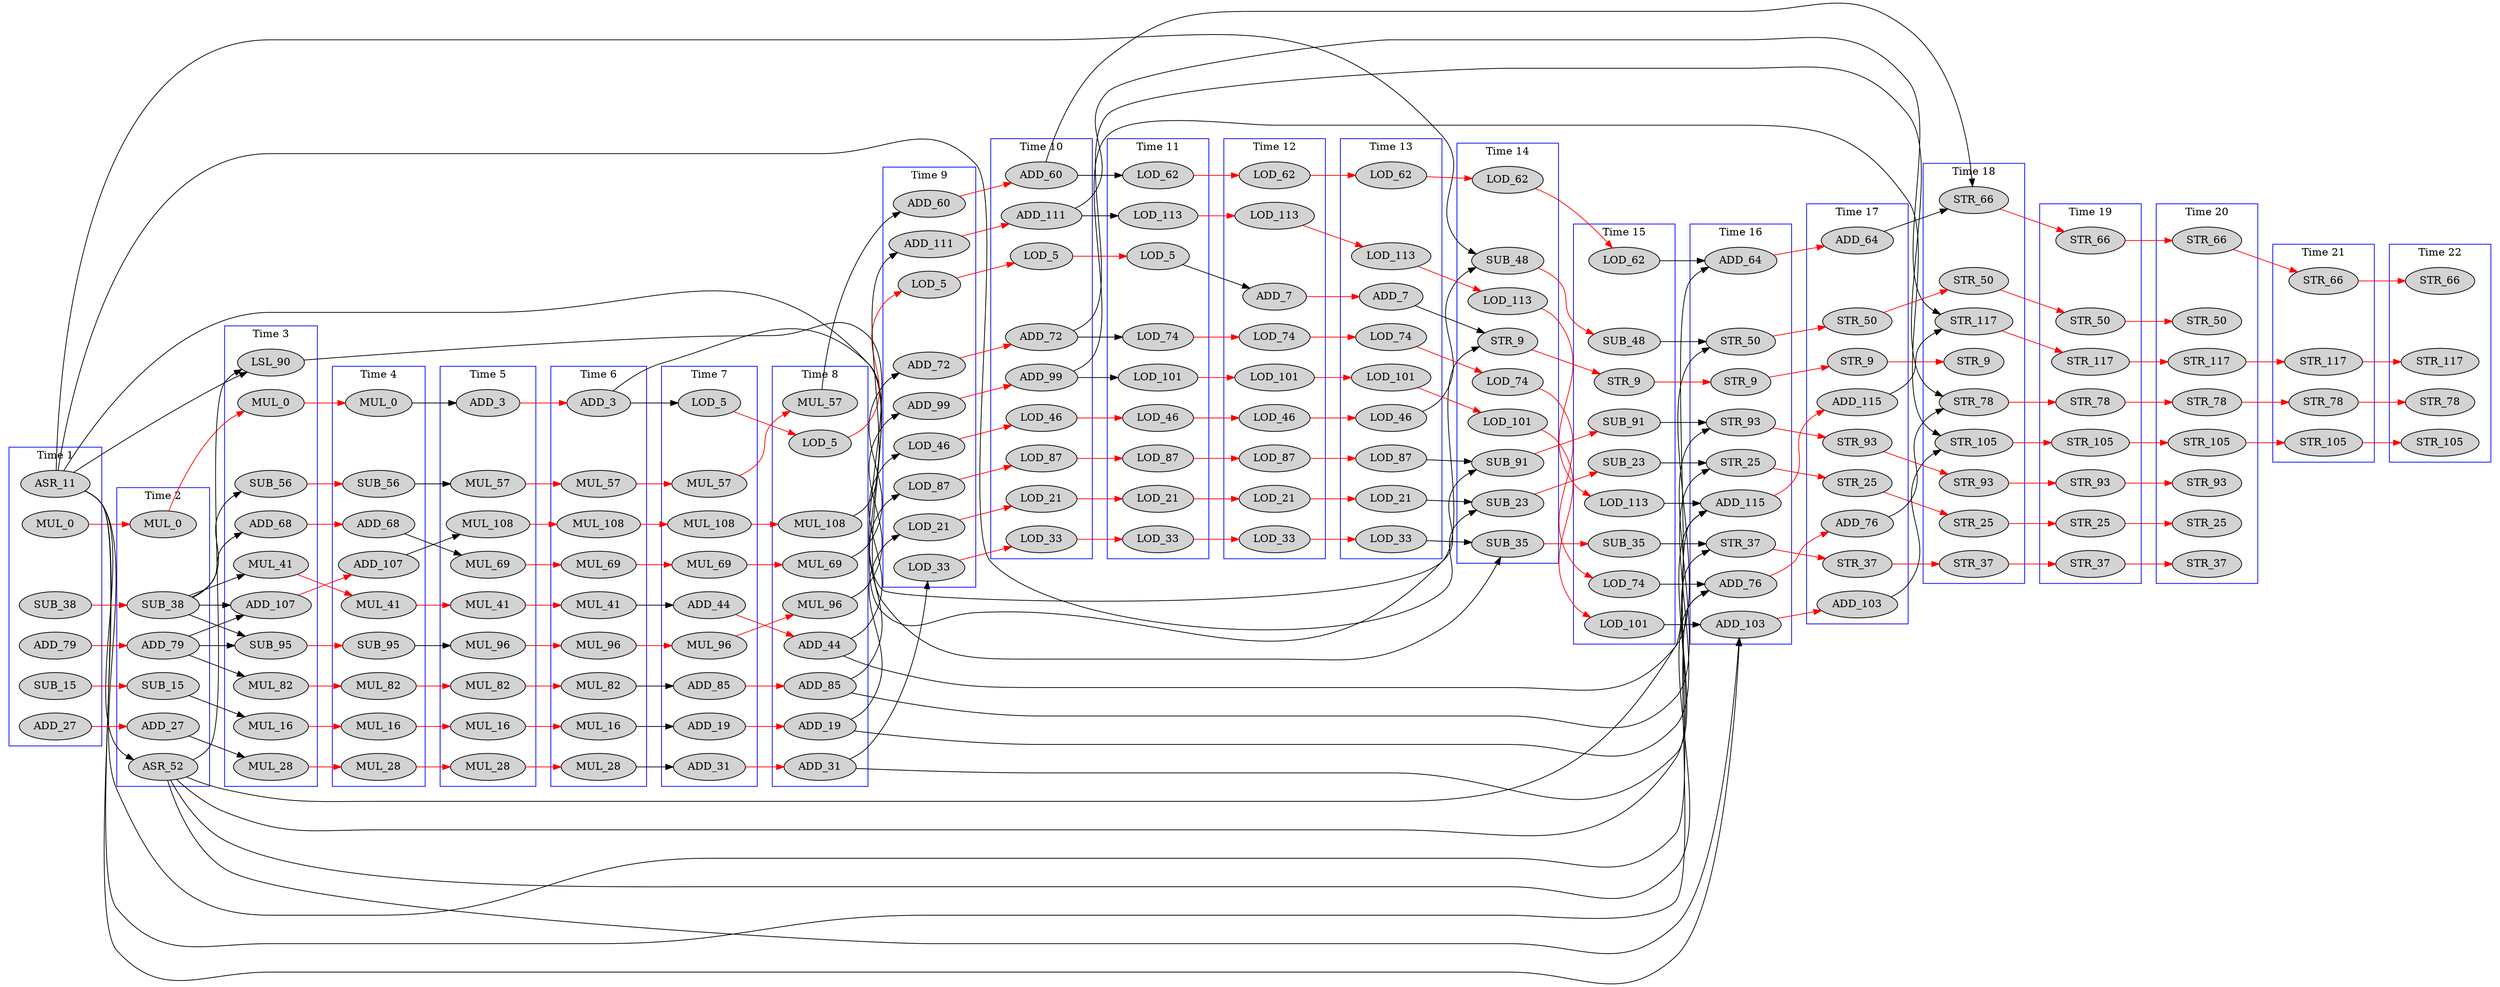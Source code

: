 digraph collapse_pyr_dfg__113 {
  rankdir = LR;
  newrank="true"
  subgraph cluster_1 {
    rank=same;
    node [style=filled];
    label = "Time 1";
    color = blue;
    pseudo_1 [style=invis];
    MUL_0_0 [label=MUL_0]
    ASR_11
    SUB_15_0 [label=SUB_15]
    ADD_27_0 [label=ADD_27]
    SUB_38_0 [label=SUB_38]
    ADD_79_0 [label=ADD_79]
  }
  subgraph cluster_2 {
    rank=same;
    node [style=filled];
    label = "Time 2";
    color = blue;
    pseudo_2 [style=invis];
    MUL_0_1 [label=MUL_0]
    SUB_15_1 [label=SUB_15]
    ADD_27_1 [label=ADD_27]
    SUB_38_1 [label=SUB_38]
    ASR_52
    ADD_79_1 [label=ADD_79]
  }
  subgraph cluster_3 {
    rank=same;
    node [style=filled];
    label = "Time 3";
    color = blue;
    pseudo_3 [style=invis];
    MUL_0_2 [label=MUL_0]
    MUL_16_0 [label=MUL_16]
    MUL_28_0 [label=MUL_28]
    MUL_41_0 [label=MUL_41]
    SUB_56_0 [label=SUB_56]
    ADD_68_0 [label=ADD_68]
    MUL_82_0 [label=MUL_82]
    LSL_90
    SUB_95_0 [label=SUB_95]
    ADD_107_0 [label=ADD_107]
  }
  subgraph cluster_4 {
    rank=same;
    node [style=filled];
    label = "Time 4";
    color = blue;
    pseudo_4 [style=invis];
    MUL_0_3 [label=MUL_0]
    MUL_16_1 [label=MUL_16]
    MUL_28_1 [label=MUL_28]
    MUL_41_1 [label=MUL_41]
    SUB_56_1 [label=SUB_56]
    ADD_68_1 [label=ADD_68]
    MUL_82_1 [label=MUL_82]
    SUB_95_1 [label=SUB_95]
    ADD_107_1 [label=ADD_107]
  }
  subgraph cluster_5 {
    rank=same;
    node [style=filled];
    label = "Time 5";
    color = blue;
    pseudo_5 [style=invis];
    ADD_3_0 [label=ADD_3]
    MUL_16_2 [label=MUL_16]
    MUL_28_2 [label=MUL_28]
    MUL_41_2 [label=MUL_41]
    MUL_57_0 [label=MUL_57]
    MUL_69_0 [label=MUL_69]
    MUL_82_2 [label=MUL_82]
    MUL_96_0 [label=MUL_96]
    MUL_108_0 [label=MUL_108]
  }
  subgraph cluster_6 {
    rank=same;
    node [style=filled];
    label = "Time 6";
    color = blue;
    pseudo_6 [style=invis];
    ADD_3_1 [label=ADD_3]
    MUL_16_3 [label=MUL_16]
    MUL_28_3 [label=MUL_28]
    MUL_41_3 [label=MUL_41]
    MUL_57_1 [label=MUL_57]
    MUL_69_1 [label=MUL_69]
    MUL_82_3 [label=MUL_82]
    MUL_96_1 [label=MUL_96]
    MUL_108_1 [label=MUL_108]
  }
  subgraph cluster_7 {
    rank=same;
    node [style=filled];
    label = "Time 7";
    color = blue;
    pseudo_7 [style=invis];
    LOD_5_0 [label=LOD_5]
    ADD_19_0 [label=ADD_19]
    ADD_31_0 [label=ADD_31]
    ADD_44_0 [label=ADD_44]
    MUL_57_2 [label=MUL_57]
    MUL_69_2 [label=MUL_69]
    ADD_85_0 [label=ADD_85]
    MUL_96_2 [label=MUL_96]
    MUL_108_2 [label=MUL_108]
  }
  subgraph cluster_8 {
    rank=same;
    node [style=filled];
    label = "Time 8";
    color = blue;
    pseudo_8 [style=invis];
    LOD_5_1 [label=LOD_5]
    ADD_19_1 [label=ADD_19]
    ADD_31_1 [label=ADD_31]
    ADD_44_1 [label=ADD_44]
    MUL_57_3 [label=MUL_57]
    MUL_69_3 [label=MUL_69]
    ADD_85_1 [label=ADD_85]
    MUL_96_3 [label=MUL_96]
    MUL_108_3 [label=MUL_108]
  }
  subgraph cluster_9 {
    rank=same;
    node [style=filled];
    label = "Time 9";
    color = blue;
    pseudo_9 [style=invis];
    LOD_5_2 [label=LOD_5]
    LOD_21_0 [label=LOD_21]
    LOD_33_0 [label=LOD_33]
    LOD_46_0 [label=LOD_46]
    ADD_60_0 [label=ADD_60]
    ADD_72_0 [label=ADD_72]
    LOD_87_0 [label=LOD_87]
    ADD_99_0 [label=ADD_99]
    ADD_111_0 [label=ADD_111]
  }
  subgraph cluster_10 {
    rank=same;
    node [style=filled];
    label = "Time 10";
    color = blue;
    pseudo_10 [style=invis];
    LOD_5_3 [label=LOD_5]
    LOD_21_1 [label=LOD_21]
    LOD_33_1 [label=LOD_33]
    LOD_46_1 [label=LOD_46]
    ADD_60_1 [label=ADD_60]
    ADD_72_1 [label=ADD_72]
    LOD_87_1 [label=LOD_87]
    ADD_99_1 [label=ADD_99]
    ADD_111_1 [label=ADD_111]
  }
  subgraph cluster_11 {
    rank=same;
    node [style=filled];
    label = "Time 11";
    color = blue;
    pseudo_11 [style=invis];
    LOD_5_4 [label=LOD_5]
    LOD_21_2 [label=LOD_21]
    LOD_33_2 [label=LOD_33]
    LOD_46_2 [label=LOD_46]
    LOD_62_0 [label=LOD_62]
    LOD_74_0 [label=LOD_74]
    LOD_87_2 [label=LOD_87]
    LOD_101_0 [label=LOD_101]
    LOD_113_0 [label=LOD_113]
  }
  subgraph cluster_12 {
    rank=same;
    node [style=filled];
    label = "Time 12";
    color = blue;
    pseudo_12 [style=invis];
    ADD_7_0 [label=ADD_7]
    LOD_21_3 [label=LOD_21]
    LOD_33_3 [label=LOD_33]
    LOD_46_3 [label=LOD_46]
    LOD_62_1 [label=LOD_62]
    LOD_74_1 [label=LOD_74]
    LOD_87_3 [label=LOD_87]
    LOD_101_1 [label=LOD_101]
    LOD_113_1 [label=LOD_113]
  }
  subgraph cluster_13 {
    rank=same;
    node [style=filled];
    label = "Time 13";
    color = blue;
    pseudo_13 [style=invis];
    ADD_7_1 [label=ADD_7]
    LOD_21_4 [label=LOD_21]
    LOD_33_4 [label=LOD_33]
    LOD_46_4 [label=LOD_46]
    LOD_62_2 [label=LOD_62]
    LOD_74_2 [label=LOD_74]
    LOD_87_4 [label=LOD_87]
    LOD_101_2 [label=LOD_101]
    LOD_113_2 [label=LOD_113]
  }
  subgraph cluster_14 {
    rank=same;
    node [style=filled];
    label = "Time 14";
    color = blue;
    pseudo_14 [style=invis];
    STR_9_0 [label=STR_9]
    SUB_23_0 [label=SUB_23]
    SUB_35_0 [label=SUB_35]
    SUB_48_0 [label=SUB_48]
    LOD_62_3 [label=LOD_62]
    LOD_74_3 [label=LOD_74]
    SUB_91_0 [label=SUB_91]
    LOD_101_3 [label=LOD_101]
    LOD_113_3 [label=LOD_113]
  }
  subgraph cluster_15 {
    rank=same;
    node [style=filled];
    label = "Time 15";
    color = blue;
    pseudo_15 [style=invis];
    STR_9_1 [label=STR_9]
    SUB_23_1 [label=SUB_23]
    SUB_35_1 [label=SUB_35]
    SUB_48_1 [label=SUB_48]
    LOD_62_4 [label=LOD_62]
    LOD_74_4 [label=LOD_74]
    SUB_91_1 [label=SUB_91]
    LOD_101_4 [label=LOD_101]
    LOD_113_4 [label=LOD_113]
  }
  subgraph cluster_16 {
    rank=same;
    node [style=filled];
    label = "Time 16";
    color = blue;
    pseudo_16 [style=invis];
    STR_9_2 [label=STR_9]
    STR_25_0 [label=STR_25]
    STR_37_0 [label=STR_37]
    STR_50_0 [label=STR_50]
    ADD_64_0 [label=ADD_64]
    ADD_76_0 [label=ADD_76]
    STR_93_0 [label=STR_93]
    ADD_103_0 [label=ADD_103]
    ADD_115_0 [label=ADD_115]
  }
  subgraph cluster_17 {
    rank=same;
    node [style=filled];
    label = "Time 17";
    color = blue;
    pseudo_17 [style=invis];
    STR_9_3 [label=STR_9]
    STR_25_1 [label=STR_25]
    STR_37_1 [label=STR_37]
    STR_50_1 [label=STR_50]
    ADD_64_1 [label=ADD_64]
    ADD_76_1 [label=ADD_76]
    STR_93_1 [label=STR_93]
    ADD_103_1 [label=ADD_103]
    ADD_115_1 [label=ADD_115]
  }
  subgraph cluster_18 {
    rank=same;
    node [style=filled];
    label = "Time 18";
    color = blue;
    pseudo_18 [style=invis];
    STR_9_4 [label=STR_9]
    STR_25_2 [label=STR_25]
    STR_37_2 [label=STR_37]
    STR_50_2 [label=STR_50]
    STR_66_0 [label=STR_66]
    STR_78_0 [label=STR_78]
    STR_93_2 [label=STR_93]
    STR_105_0 [label=STR_105]
    STR_117_0 [label=STR_117]
  }
  subgraph cluster_19 {
    rank=same;
    node [style=filled];
    label = "Time 19";
    color = blue;
    pseudo_19 [style=invis];
    STR_25_3 [label=STR_25]
    STR_37_3 [label=STR_37]
    STR_50_3 [label=STR_50]
    STR_66_1 [label=STR_66]
    STR_78_1 [label=STR_78]
    STR_93_3 [label=STR_93]
    STR_105_1 [label=STR_105]
    STR_117_1 [label=STR_117]
  }
  subgraph cluster_20 {
    rank=same;
    node [style=filled];
    label = "Time 20";
    color = blue;
    pseudo_20 [style=invis];
    STR_25_4 [label=STR_25]
    STR_37_4 [label=STR_37]
    STR_50_4 [label=STR_50]
    STR_66_2 [label=STR_66]
    STR_78_2 [label=STR_78]
    STR_93_4 [label=STR_93]
    STR_105_2 [label=STR_105]
    STR_117_2 [label=STR_117]
  }
  subgraph cluster_21 {
    rank=same;
    node [style=filled];
    label = "Time 21";
    color = blue;
    pseudo_21 [style=invis];
    STR_66_3 [label=STR_66]
    STR_78_3 [label=STR_78]
    STR_105_3 [label=STR_105]
    STR_117_3 [label=STR_117]
  }
  subgraph cluster_22 {
    rank=same;
    node [style=filled];
    label = "Time 22";
    color = blue;
    pseudo_22 [style=invis];
    STR_66_4 [label=STR_66]
    STR_78_4 [label=STR_78]
    STR_105_4 [label=STR_105]
    STR_117_4 [label=STR_117]
  }
    pseudo_1->pseudo_2 [style=invis];
    pseudo_2->pseudo_3 [style=invis];
    pseudo_3->pseudo_4 [style=invis];
    pseudo_4->pseudo_5 [style=invis];
    pseudo_5->pseudo_6 [style=invis];
    pseudo_6->pseudo_7 [style=invis];
    pseudo_7->pseudo_8 [style=invis];
    pseudo_8->pseudo_9 [style=invis];
    pseudo_9->pseudo_10 [style=invis];
    pseudo_10->pseudo_11 [style=invis];
    pseudo_11->pseudo_12 [style=invis];
    pseudo_12->pseudo_13 [style=invis];
    pseudo_13->pseudo_14 [style=invis];
    pseudo_14->pseudo_15 [style=invis];
    pseudo_15->pseudo_16 [style=invis];
    pseudo_16->pseudo_17 [style=invis];
    pseudo_17->pseudo_18 [style=invis];
    pseudo_18->pseudo_19 [style=invis];
    pseudo_19->pseudo_20 [style=invis];
    pseudo_20->pseudo_21 [style=invis];
    pseudo_21->pseudo_22 [style=invis];
    MUL_0_0 -> MUL_0_1 [color=red];
    MUL_0_1 -> MUL_0_2 [color=red];
    MUL_0_2 -> MUL_0_3 [color=red];
    ADD_3_0 -> ADD_3_1 [color=red];
    LOD_5_0 -> LOD_5_1 [color=red];
    LOD_5_1 -> LOD_5_2 [color=red];
    LOD_5_2 -> LOD_5_3 [color=red];
    LOD_5_3 -> LOD_5_4 [color=red];
    ADD_7_0 -> ADD_7_1 [color=red];
    STR_9_0 -> STR_9_1 [color=red];
    STR_9_1 -> STR_9_2 [color=red];
    STR_9_2 -> STR_9_3 [color=red];
    STR_9_3 -> STR_9_4 [color=red];
    SUB_15_0 -> SUB_15_1 [color=red];
    MUL_16_0 -> MUL_16_1 [color=red];
    MUL_16_1 -> MUL_16_2 [color=red];
    MUL_16_2 -> MUL_16_3 [color=red];
    ADD_19_0 -> ADD_19_1 [color=red];
    LOD_21_0 -> LOD_21_1 [color=red];
    LOD_21_1 -> LOD_21_2 [color=red];
    LOD_21_2 -> LOD_21_3 [color=red];
    LOD_21_3 -> LOD_21_4 [color=red];
    SUB_23_0 -> SUB_23_1 [color=red];
    STR_25_0 -> STR_25_1 [color=red];
    STR_25_1 -> STR_25_2 [color=red];
    STR_25_2 -> STR_25_3 [color=red];
    STR_25_3 -> STR_25_4 [color=red];
    ADD_27_0 -> ADD_27_1 [color=red];
    MUL_28_0 -> MUL_28_1 [color=red];
    MUL_28_1 -> MUL_28_2 [color=red];
    MUL_28_2 -> MUL_28_3 [color=red];
    ADD_31_0 -> ADD_31_1 [color=red];
    LOD_33_0 -> LOD_33_1 [color=red];
    LOD_33_1 -> LOD_33_2 [color=red];
    LOD_33_2 -> LOD_33_3 [color=red];
    LOD_33_3 -> LOD_33_4 [color=red];
    SUB_35_0 -> SUB_35_1 [color=red];
    STR_37_0 -> STR_37_1 [color=red];
    STR_37_1 -> STR_37_2 [color=red];
    STR_37_2 -> STR_37_3 [color=red];
    STR_37_3 -> STR_37_4 [color=red];
    SUB_38_0 -> SUB_38_1 [color=red];
    MUL_41_0 -> MUL_41_1 [color=red];
    MUL_41_1 -> MUL_41_2 [color=red];
    MUL_41_2 -> MUL_41_3 [color=red];
    ADD_44_0 -> ADD_44_1 [color=red];
    LOD_46_0 -> LOD_46_1 [color=red];
    LOD_46_1 -> LOD_46_2 [color=red];
    LOD_46_2 -> LOD_46_3 [color=red];
    LOD_46_3 -> LOD_46_4 [color=red];
    SUB_48_0 -> SUB_48_1 [color=red];
    STR_50_0 -> STR_50_1 [color=red];
    STR_50_1 -> STR_50_2 [color=red];
    STR_50_2 -> STR_50_3 [color=red];
    STR_50_3 -> STR_50_4 [color=red];
    SUB_56_0 -> SUB_56_1 [color=red];
    MUL_57_0 -> MUL_57_1 [color=red];
    MUL_57_1 -> MUL_57_2 [color=red];
    MUL_57_2 -> MUL_57_3 [color=red];
    ADD_60_0 -> ADD_60_1 [color=red];
    LOD_62_0 -> LOD_62_1 [color=red];
    LOD_62_1 -> LOD_62_2 [color=red];
    LOD_62_2 -> LOD_62_3 [color=red];
    LOD_62_3 -> LOD_62_4 [color=red];
    ADD_64_0 -> ADD_64_1 [color=red];
    STR_66_0 -> STR_66_1 [color=red];
    STR_66_1 -> STR_66_2 [color=red];
    STR_66_2 -> STR_66_3 [color=red];
    STR_66_3 -> STR_66_4 [color=red];
    ADD_68_0 -> ADD_68_1 [color=red];
    MUL_69_0 -> MUL_69_1 [color=red];
    MUL_69_1 -> MUL_69_2 [color=red];
    MUL_69_2 -> MUL_69_3 [color=red];
    ADD_72_0 -> ADD_72_1 [color=red];
    LOD_74_0 -> LOD_74_1 [color=red];
    LOD_74_1 -> LOD_74_2 [color=red];
    LOD_74_2 -> LOD_74_3 [color=red];
    LOD_74_3 -> LOD_74_4 [color=red];
    ADD_76_0 -> ADD_76_1 [color=red];
    STR_78_0 -> STR_78_1 [color=red];
    STR_78_1 -> STR_78_2 [color=red];
    STR_78_2 -> STR_78_3 [color=red];
    STR_78_3 -> STR_78_4 [color=red];
    ADD_79_0 -> ADD_79_1 [color=red];
    MUL_82_0 -> MUL_82_1 [color=red];
    MUL_82_1 -> MUL_82_2 [color=red];
    MUL_82_2 -> MUL_82_3 [color=red];
    ADD_85_0 -> ADD_85_1 [color=red];
    LOD_87_0 -> LOD_87_1 [color=red];
    LOD_87_1 -> LOD_87_2 [color=red];
    LOD_87_2 -> LOD_87_3 [color=red];
    LOD_87_3 -> LOD_87_4 [color=red];
    SUB_91_0 -> SUB_91_1 [color=red];
    STR_93_0 -> STR_93_1 [color=red];
    STR_93_1 -> STR_93_2 [color=red];
    STR_93_2 -> STR_93_3 [color=red];
    STR_93_3 -> STR_93_4 [color=red];
    SUB_95_0 -> SUB_95_1 [color=red];
    MUL_96_0 -> MUL_96_1 [color=red];
    MUL_96_1 -> MUL_96_2 [color=red];
    MUL_96_2 -> MUL_96_3 [color=red];
    ADD_99_0 -> ADD_99_1 [color=red];
    LOD_101_0 -> LOD_101_1 [color=red];
    LOD_101_1 -> LOD_101_2 [color=red];
    LOD_101_2 -> LOD_101_3 [color=red];
    LOD_101_3 -> LOD_101_4 [color=red];
    ADD_103_0 -> ADD_103_1 [color=red];
    STR_105_0 -> STR_105_1 [color=red];
    STR_105_1 -> STR_105_2 [color=red];
    STR_105_2 -> STR_105_3 [color=red];
    STR_105_3 -> STR_105_4 [color=red];
    ADD_107_0 -> ADD_107_1 [color=red];
    MUL_108_0 -> MUL_108_1 [color=red];
    MUL_108_1 -> MUL_108_2 [color=red];
    MUL_108_2 -> MUL_108_3 [color=red];
    ADD_111_0 -> ADD_111_1 [color=red];
    LOD_113_0 -> LOD_113_1 [color=red];
    LOD_113_1 -> LOD_113_2 [color=red];
    LOD_113_2 -> LOD_113_3 [color=red];
    LOD_113_3 -> LOD_113_4 [color=red];
    ADD_115_0 -> ADD_115_1 [color=red];
    STR_117_0 -> STR_117_1 [color=red];
    STR_117_1 -> STR_117_2 [color=red];
    STR_117_2 -> STR_117_3 [color=red];
    STR_117_3 -> STR_117_4 [color=red];
    MUL_0_3 -> ADD_3_0 [ name = 0 ];
    ADD_3_1 -> LOD_5_0 [ name = 1 ];
    ADD_3_1 -> STR_9_0 [ name = 2 ];
    LOD_5_4 -> ADD_7_0 [ name = 3 ];
    ADD_7_1 -> STR_9_0 [ name = 4 ];
    ASR_11 -> SUB_23_0 [ name = 6 ];
    ASR_11 -> SUB_35_0 [ name = 7 ];
    ASR_11 -> SUB_48_0 [ name = 8 ];
    ASR_11 -> ASR_52 [ name = 9 ];
    ASR_11 -> ADD_76_0 [ name = 10 ];
    ASR_11 -> LSL_90 [ name = 11 ];
    ASR_11 -> ADD_103_0 [ name = 12 ];
    ASR_11 -> ADD_115_0 [ name = 13 ];
    SUB_15_1 -> MUL_16_0 [ name = 15 ];
    MUL_16_3 -> ADD_19_0 [ name = 16 ];
    ADD_19_1 -> LOD_21_0 [ name = 17 ];
    ADD_19_1 -> STR_25_0 [ name = 18 ];
    LOD_21_4 -> SUB_23_0 [ name = 19 ];
    SUB_23_1 -> STR_25_0 [ name = 20 ];
    ADD_27_1 -> MUL_28_0 [ name = 22 ];
    MUL_28_3 -> ADD_31_0 [ name = 23 ];
    ADD_31_1 -> LOD_33_0 [ name = 24 ];
    ADD_31_1 -> STR_37_0 [ name = 25 ];
    LOD_33_4 -> SUB_35_0 [ name = 26 ];
    SUB_35_1 -> STR_37_0 [ name = 27 ];
    SUB_38_1 -> MUL_41_0 [ name = 28 ];
    SUB_38_1 -> SUB_56_0 [ name = 29 ];
    SUB_38_1 -> ADD_68_0 [ name = 30 ];
    SUB_38_1 -> SUB_95_0 [ name = 31 ];
    SUB_38_1 -> ADD_107_0 [ name = 32 ];
    MUL_41_3 -> ADD_44_0 [ name = 33 ];
    ADD_44_1 -> LOD_46_0 [ name = 34 ];
    ADD_44_1 -> STR_50_0 [ name = 35 ];
    LOD_46_4 -> SUB_48_0 [ name = 36 ];
    SUB_48_1 -> STR_50_0 [ name = 37 ];
    ASR_52 -> ADD_64_0 [ name = 39 ];
    ASR_52 -> ADD_76_0 [ name = 40 ];
    ASR_52 -> LSL_90 [ name = 41 ];
    ASR_52 -> ADD_103_0 [ name = 42 ];
    ASR_52 -> ADD_115_0 [ name = 43 ];
    SUB_56_1 -> MUL_57_0 [ name = 45 ];
    MUL_57_3 -> ADD_60_0 [ name = 46 ];
    ADD_60_1 -> LOD_62_0 [ name = 47 ];
    ADD_60_1 -> STR_66_0 [ name = 48 ];
    LOD_62_4 -> ADD_64_0 [ name = 49 ];
    ADD_64_1 -> STR_66_0 [ name = 50 ];
    ADD_68_1 -> MUL_69_0 [ name = 52 ];
    MUL_69_3 -> ADD_72_0 [ name = 53 ];
    ADD_72_1 -> LOD_74_0 [ name = 54 ];
    ADD_72_1 -> STR_78_0 [ name = 55 ];
    LOD_74_4 -> ADD_76_0 [ name = 56 ];
    ADD_76_1 -> STR_78_0 [ name = 57 ];
    ADD_79_1 -> MUL_82_0 [ name = 58 ];
    ADD_79_1 -> SUB_95_0 [ name = 59 ];
    ADD_79_1 -> ADD_107_0 [ name = 60 ];
    MUL_82_3 -> ADD_85_0 [ name = 61 ];
    ADD_85_1 -> LOD_87_0 [ name = 62 ];
    ADD_85_1 -> STR_93_0 [ name = 63 ];
    LOD_87_4 -> SUB_91_0 [ name = 64 ];
    LSL_90 -> SUB_91_0 [ name = 66 ];
    SUB_91_1 -> STR_93_0 [ name = 67 ];
    SUB_95_1 -> MUL_96_0 [ name = 69 ];
    MUL_96_3 -> ADD_99_0 [ name = 70 ];
    ADD_99_1 -> LOD_101_0 [ name = 71 ];
    ADD_99_1 -> STR_105_0 [ name = 72 ];
    LOD_101_4 -> ADD_103_0 [ name = 73 ];
    ADD_103_1 -> STR_105_0 [ name = 74 ];
    ADD_107_1 -> MUL_108_0 [ name = 76 ];
    MUL_108_3 -> ADD_111_0 [ name = 77 ];
    ADD_111_1 -> LOD_113_0 [ name = 78 ];
    ADD_111_1 -> STR_117_0 [ name = 79 ];
    LOD_113_4 -> ADD_115_0 [ name = 80 ];
    ADD_115_1 -> STR_117_0 [ name = 81 ];
}